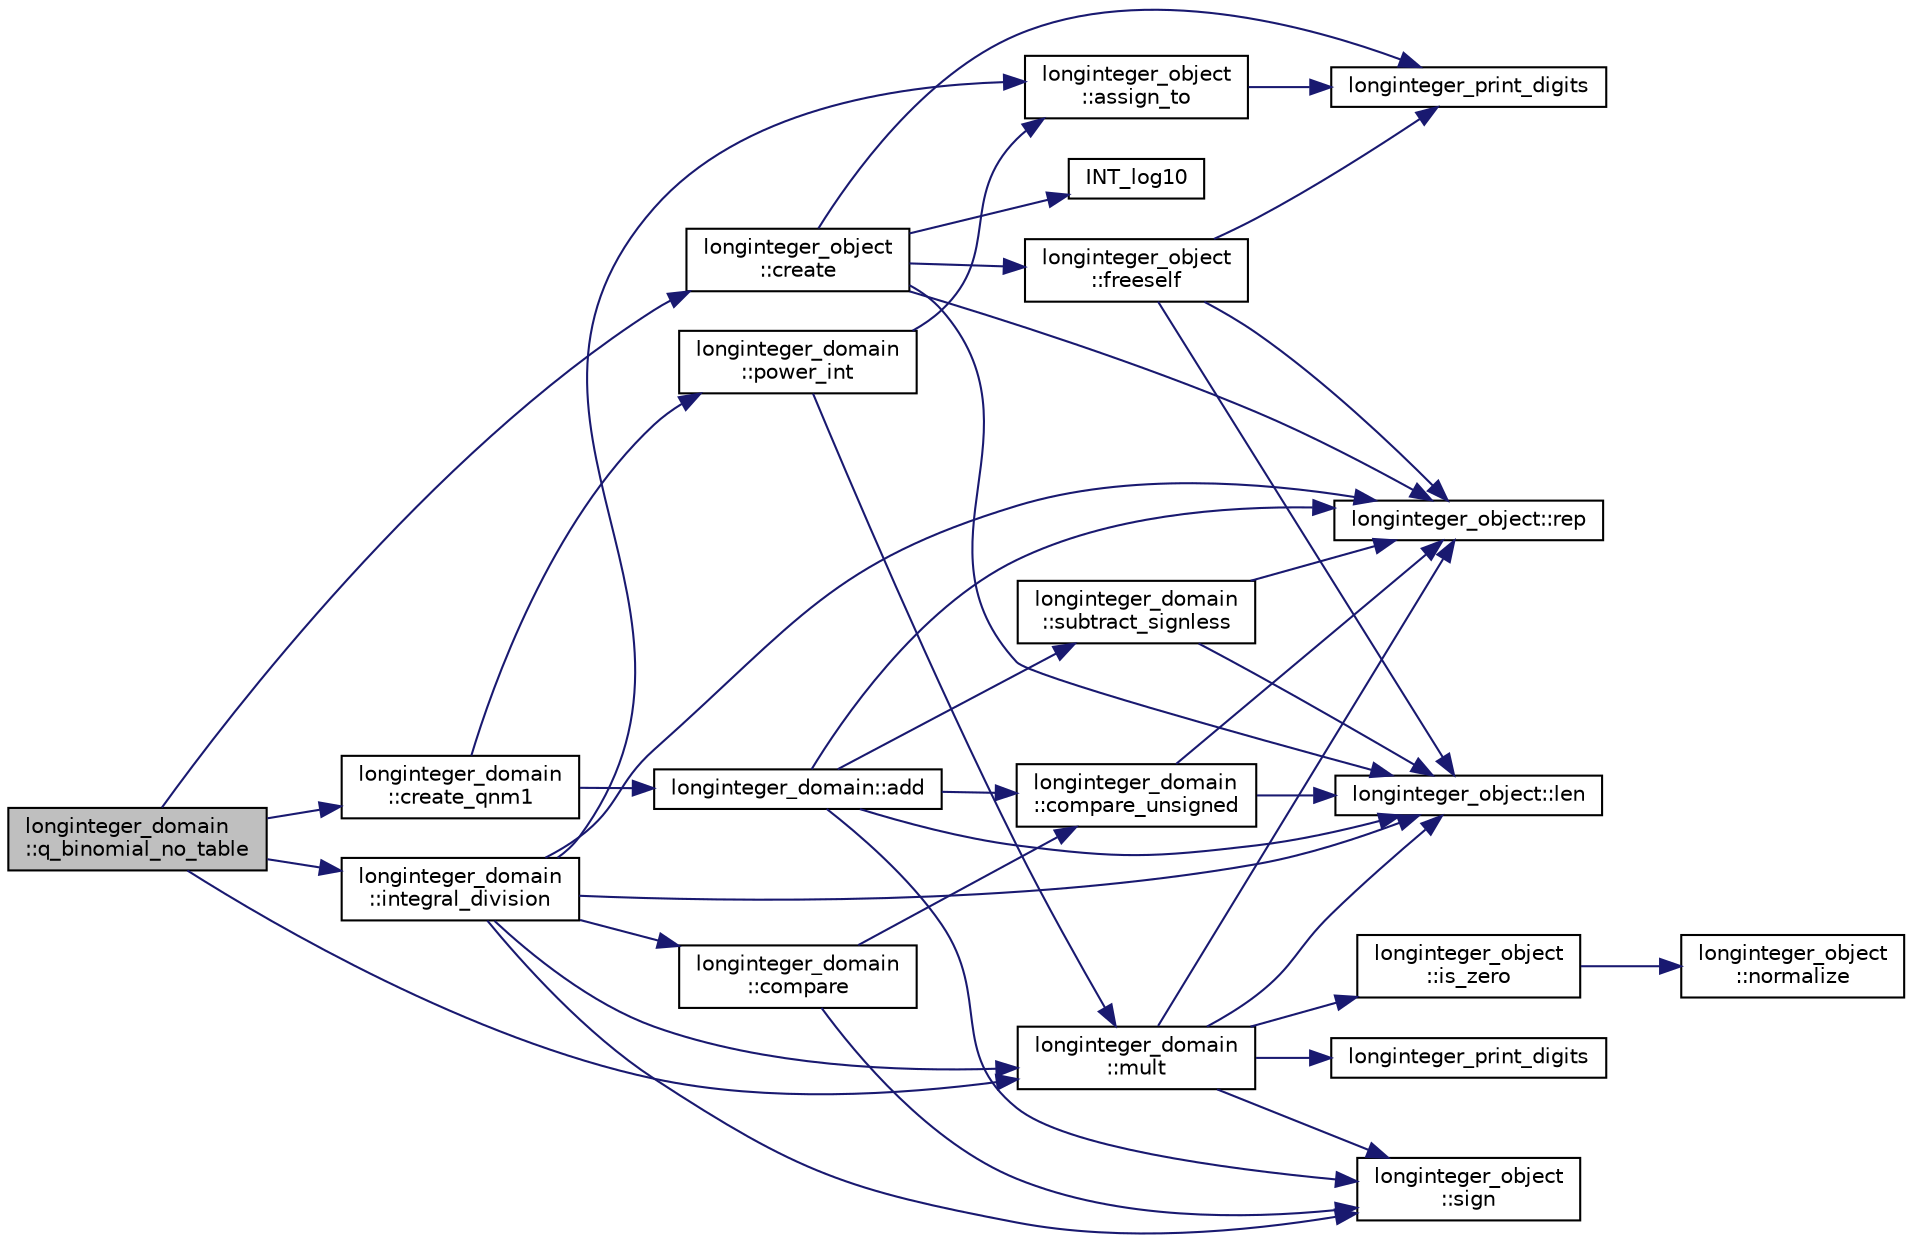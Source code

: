digraph "longinteger_domain::q_binomial_no_table"
{
  edge [fontname="Helvetica",fontsize="10",labelfontname="Helvetica",labelfontsize="10"];
  node [fontname="Helvetica",fontsize="10",shape=record];
  rankdir="LR";
  Node637 [label="longinteger_domain\l::q_binomial_no_table",height=0.2,width=0.4,color="black", fillcolor="grey75", style="filled", fontcolor="black"];
  Node637 -> Node638 [color="midnightblue",fontsize="10",style="solid",fontname="Helvetica"];
  Node638 [label="longinteger_object\l::create",height=0.2,width=0.4,color="black", fillcolor="white", style="filled",URL="$dd/d7e/classlonginteger__object.html#a95d2eebc60849c3963a49298b1f498c2"];
  Node638 -> Node639 [color="midnightblue",fontsize="10",style="solid",fontname="Helvetica"];
  Node639 [label="longinteger_object\l::freeself",height=0.2,width=0.4,color="black", fillcolor="white", style="filled",URL="$dd/d7e/classlonginteger__object.html#a06450f8c4795d81da6d680830ef958a1"];
  Node639 -> Node640 [color="midnightblue",fontsize="10",style="solid",fontname="Helvetica"];
  Node640 [label="longinteger_print_digits",height=0.2,width=0.4,color="black", fillcolor="white", style="filled",URL="$de/dc5/algebra__and__number__theory_8h.html#ac2bac7b12f5b6440b8dad275cd7a157d"];
  Node639 -> Node641 [color="midnightblue",fontsize="10",style="solid",fontname="Helvetica"];
  Node641 [label="longinteger_object::rep",height=0.2,width=0.4,color="black", fillcolor="white", style="filled",URL="$dd/d7e/classlonginteger__object.html#a3ecaf12738cc721d281c416503f241e2"];
  Node639 -> Node642 [color="midnightblue",fontsize="10",style="solid",fontname="Helvetica"];
  Node642 [label="longinteger_object::len",height=0.2,width=0.4,color="black", fillcolor="white", style="filled",URL="$dd/d7e/classlonginteger__object.html#a0bfeae35be8a6fd44ed7f76413596ab1"];
  Node638 -> Node643 [color="midnightblue",fontsize="10",style="solid",fontname="Helvetica"];
  Node643 [label="INT_log10",height=0.2,width=0.4,color="black", fillcolor="white", style="filled",URL="$de/dc5/algebra__and__number__theory_8h.html#a98bc0a6c562370a355165d2538dac250"];
  Node638 -> Node640 [color="midnightblue",fontsize="10",style="solid",fontname="Helvetica"];
  Node638 -> Node641 [color="midnightblue",fontsize="10",style="solid",fontname="Helvetica"];
  Node638 -> Node642 [color="midnightblue",fontsize="10",style="solid",fontname="Helvetica"];
  Node637 -> Node644 [color="midnightblue",fontsize="10",style="solid",fontname="Helvetica"];
  Node644 [label="longinteger_domain\l::create_qnm1",height=0.2,width=0.4,color="black", fillcolor="white", style="filled",URL="$d2/d7a/classlonginteger__domain.html#a8d4b3ebcbc9af0e6516be0bd2743f61d"];
  Node644 -> Node645 [color="midnightblue",fontsize="10",style="solid",fontname="Helvetica"];
  Node645 [label="longinteger_domain\l::power_int",height=0.2,width=0.4,color="black", fillcolor="white", style="filled",URL="$d2/d7a/classlonginteger__domain.html#adcc45b3b48746fa78c20881cd2553ab6"];
  Node645 -> Node646 [color="midnightblue",fontsize="10",style="solid",fontname="Helvetica"];
  Node646 [label="longinteger_object\l::assign_to",height=0.2,width=0.4,color="black", fillcolor="white", style="filled",URL="$dd/d7e/classlonginteger__object.html#a891b9d0947bfce181245ab5cffe9482a"];
  Node646 -> Node640 [color="midnightblue",fontsize="10",style="solid",fontname="Helvetica"];
  Node645 -> Node647 [color="midnightblue",fontsize="10",style="solid",fontname="Helvetica"];
  Node647 [label="longinteger_domain\l::mult",height=0.2,width=0.4,color="black", fillcolor="white", style="filled",URL="$d2/d7a/classlonginteger__domain.html#add02b012364cf88ba81d81930b284c35"];
  Node647 -> Node648 [color="midnightblue",fontsize="10",style="solid",fontname="Helvetica"];
  Node648 [label="longinteger_object\l::is_zero",height=0.2,width=0.4,color="black", fillcolor="white", style="filled",URL="$dd/d7e/classlonginteger__object.html#a0946732d08e5180a00480f4c40667101"];
  Node648 -> Node649 [color="midnightblue",fontsize="10",style="solid",fontname="Helvetica"];
  Node649 [label="longinteger_object\l::normalize",height=0.2,width=0.4,color="black", fillcolor="white", style="filled",URL="$dd/d7e/classlonginteger__object.html#ae27040d862a5624e98fc9582daa889ee"];
  Node647 -> Node650 [color="midnightblue",fontsize="10",style="solid",fontname="Helvetica"];
  Node650 [label="longinteger_object\l::sign",height=0.2,width=0.4,color="black", fillcolor="white", style="filled",URL="$dd/d7e/classlonginteger__object.html#ab69549d0bd669e44d776f14ab1a0a344"];
  Node647 -> Node642 [color="midnightblue",fontsize="10",style="solid",fontname="Helvetica"];
  Node647 -> Node651 [color="midnightblue",fontsize="10",style="solid",fontname="Helvetica"];
  Node651 [label="longinteger_print_digits",height=0.2,width=0.4,color="black", fillcolor="white", style="filled",URL="$d6/d94/longinteger__domain_8_c.html#ac2bac7b12f5b6440b8dad275cd7a157d"];
  Node647 -> Node641 [color="midnightblue",fontsize="10",style="solid",fontname="Helvetica"];
  Node644 -> Node652 [color="midnightblue",fontsize="10",style="solid",fontname="Helvetica"];
  Node652 [label="longinteger_domain::add",height=0.2,width=0.4,color="black", fillcolor="white", style="filled",URL="$d2/d7a/classlonginteger__domain.html#a2b9c10fbac79f7bbbbd65c7265cdc533"];
  Node652 -> Node642 [color="midnightblue",fontsize="10",style="solid",fontname="Helvetica"];
  Node652 -> Node650 [color="midnightblue",fontsize="10",style="solid",fontname="Helvetica"];
  Node652 -> Node653 [color="midnightblue",fontsize="10",style="solid",fontname="Helvetica"];
  Node653 [label="longinteger_domain\l::compare_unsigned",height=0.2,width=0.4,color="black", fillcolor="white", style="filled",URL="$d2/d7a/classlonginteger__domain.html#ad4328779ebda00cbf85f5bddcc1a125f"];
  Node653 -> Node642 [color="midnightblue",fontsize="10",style="solid",fontname="Helvetica"];
  Node653 -> Node641 [color="midnightblue",fontsize="10",style="solid",fontname="Helvetica"];
  Node652 -> Node654 [color="midnightblue",fontsize="10",style="solid",fontname="Helvetica"];
  Node654 [label="longinteger_domain\l::subtract_signless",height=0.2,width=0.4,color="black", fillcolor="white", style="filled",URL="$d2/d7a/classlonginteger__domain.html#ae3c122c0ba79ac3bf90bf8dbdd245826"];
  Node654 -> Node642 [color="midnightblue",fontsize="10",style="solid",fontname="Helvetica"];
  Node654 -> Node641 [color="midnightblue",fontsize="10",style="solid",fontname="Helvetica"];
  Node652 -> Node641 [color="midnightblue",fontsize="10",style="solid",fontname="Helvetica"];
  Node637 -> Node647 [color="midnightblue",fontsize="10",style="solid",fontname="Helvetica"];
  Node637 -> Node655 [color="midnightblue",fontsize="10",style="solid",fontname="Helvetica"];
  Node655 [label="longinteger_domain\l::integral_division",height=0.2,width=0.4,color="black", fillcolor="white", style="filled",URL="$d2/d7a/classlonginteger__domain.html#a1ecbac0518646945d9633a86844846aa"];
  Node655 -> Node650 [color="midnightblue",fontsize="10",style="solid",fontname="Helvetica"];
  Node655 -> Node656 [color="midnightblue",fontsize="10",style="solid",fontname="Helvetica"];
  Node656 [label="longinteger_domain\l::compare",height=0.2,width=0.4,color="black", fillcolor="white", style="filled",URL="$d2/d7a/classlonginteger__domain.html#a6780a80b91bf044dde737578b2e19a02"];
  Node656 -> Node650 [color="midnightblue",fontsize="10",style="solid",fontname="Helvetica"];
  Node656 -> Node653 [color="midnightblue",fontsize="10",style="solid",fontname="Helvetica"];
  Node655 -> Node646 [color="midnightblue",fontsize="10",style="solid",fontname="Helvetica"];
  Node655 -> Node647 [color="midnightblue",fontsize="10",style="solid",fontname="Helvetica"];
  Node655 -> Node642 [color="midnightblue",fontsize="10",style="solid",fontname="Helvetica"];
  Node655 -> Node641 [color="midnightblue",fontsize="10",style="solid",fontname="Helvetica"];
}
